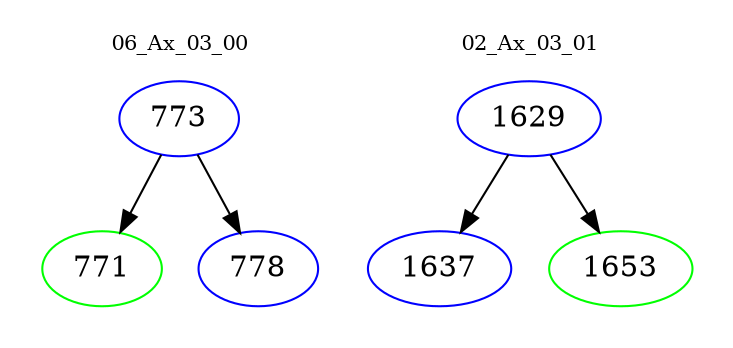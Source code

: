 digraph{
subgraph cluster_0 {
color = white
label = "06_Ax_03_00";
fontsize=10;
T0_773 [label="773", color="blue"]
T0_773 -> T0_771 [color="black"]
T0_771 [label="771", color="green"]
T0_773 -> T0_778 [color="black"]
T0_778 [label="778", color="blue"]
}
subgraph cluster_1 {
color = white
label = "02_Ax_03_01";
fontsize=10;
T1_1629 [label="1629", color="blue"]
T1_1629 -> T1_1637 [color="black"]
T1_1637 [label="1637", color="blue"]
T1_1629 -> T1_1653 [color="black"]
T1_1653 [label="1653", color="green"]
}
}
